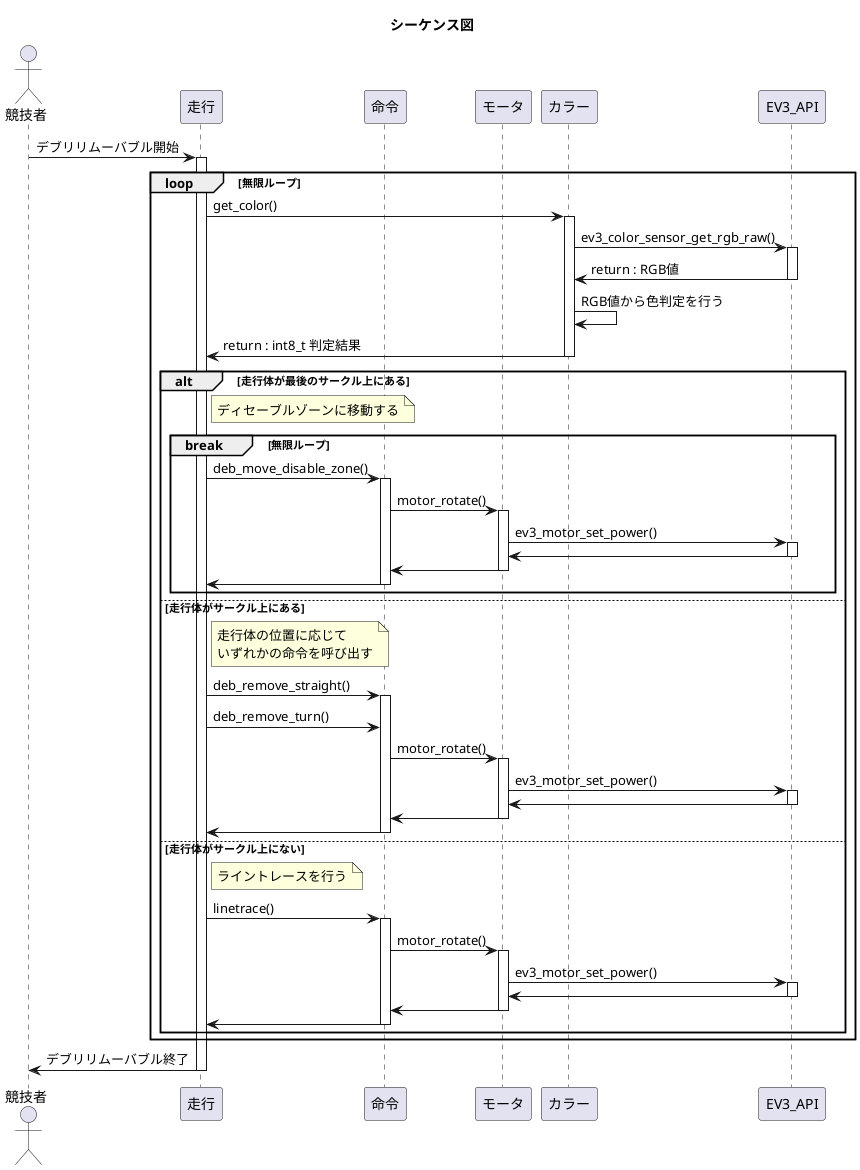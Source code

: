 @startuml
title シーケンス図

actor 競技者
participant 走行
participant 命令
participant モータ
participant カラー
participant EV3_API

競技者 -> 走行 : デブリリムーバブル開始
activate 走行

loop 無限ループ
    走行 -> カラー : get_color()
    activate カラー
    カラー -> EV3_API : ev3_color_sensor_get_rgb_raw()
    activate EV3_API
    EV3_API -> カラー : return : RGB値
    deactivate EV3_API
    カラー -> カラー : RGB値から色判定を行う
    カラー -> 走行 : return : int8_t 判定結果
    deactivate カラー

    alt 走行体が最後のサークル上にある 
        note right 走行
            ディセーブルゾーンに移動する
        end note

        break 無限ループ
            走行 -> 命令 : deb_move_disable_zone()
            activate 命令
            命令 -> モータ : motor_rotate()
            activate モータ
            モータ -> EV3_API : ev3_motor_set_power()
            activate EV3_API
            EV3_API -> モータ
            deactivate EV3_API
            モータ -> 命令
            deactivate モータ
            命令 -> 走行
            deactivate 命令
        end
    else 走行体がサークル上にある
        note right 走行
            走行体の位置に応じて
            いずれかの命令を呼び出す
        end note

        走行 -> 命令 : deb_remove_straight()
        activate 命令
        走行 -> 命令 : deb_remove_turn()
        命令 -> モータ : motor_rotate()
        activate モータ
        モータ -> EV3_API : ev3_motor_set_power()
        activate EV3_API
        EV3_API -> モータ
        deactivate EV3_API
        モータ -> 命令
        deactivate モータ
        命令 -> 走行
        deactivate 命令
    else 走行体がサークル上にない
        note right 走行
            ライントレースを行う
        end note
        
        走行 -> 命令 : linetrace()
        activate 命令
        命令 -> モータ : motor_rotate()
        activate モータ
        モータ -> EV3_API : ev3_motor_set_power()
        activate EV3_API
        EV3_API -> モータ
        deactivate EV3_API
        モータ -> 命令
        deactivate モータ
        命令 -> 走行
        deactivate 命令
    end

end

走行 -> 競技者 : デブリリムーバブル終了
deactivate 走行

@enduml